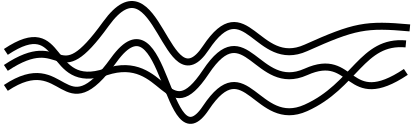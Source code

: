 <?xml version="1.0" encoding="UTF-8"?>
<dia:diagram xmlns:dia="http://www.lysator.liu.se/~alla/dia/">
  <dia:layer name="Segundo plano" visible="true" connectable="true" active="true">
    <dia:object type="Standard - BezierLine" version="0" id="O0">
      <dia:attribute name="obj_pos">
        <dia:point val="12,7"/>
      </dia:attribute>
      <dia:attribute name="obj_bb">
        <dia:rectangle val="11.757,6.257;32.243,9.312"/>
      </dia:attribute>
      <dia:attribute name="bez_points">
        <dia:point val="12,7"/>
        <dia:point val="15,5"/>
        <dia:point val="14,9"/>
        <dia:point val="17,8"/>
        <dia:point val="20,7"/>
        <dia:point val="20,11"/>
        <dia:point val="22,8"/>
        <dia:point val="24,5"/>
        <dia:point val="24.55,9.1"/>
        <dia:point val="27,8"/>
        <dia:point val="29.45,6.9"/>
        <dia:point val="29,10"/>
        <dia:point val="32,8"/>
      </dia:attribute>
      <dia:attribute name="corner_types">
        <dia:enum val="0"/>
        <dia:enum val="0"/>
        <dia:enum val="0"/>
        <dia:enum val="0"/>
        <dia:enum val="0"/>
      </dia:attribute>
      <dia:attribute name="line_width">
        <dia:real val="0.35"/>
      </dia:attribute>
    </dia:object>
    <dia:object type="Standard - BezierLine" version="0" id="O1">
      <dia:attribute name="obj_pos">
        <dia:point val="12,8.8"/>
      </dia:attribute>
      <dia:attribute name="obj_bb">
        <dia:rectangle val="11.757,6.361;32.19,10.598"/>
      </dia:attribute>
      <dia:attribute name="bez_points">
        <dia:point val="12,8.8"/>
        <dia:point val="15,6.8"/>
        <dia:point val="14.8,11"/>
        <dia:point val="17.4,7.4"/>
        <dia:point val="20,3.8"/>
        <dia:point val="20,12.8"/>
        <dia:point val="22,9.8"/>
        <dia:point val="24,6.8"/>
        <dia:point val="24.55,10.9"/>
        <dia:point val="27,9.8"/>
        <dia:point val="29.45,8.7"/>
        <dia:point val="29.8,6.4"/>
        <dia:point val="32,6.6"/>
      </dia:attribute>
      <dia:attribute name="corner_types">
        <dia:enum val="0"/>
        <dia:enum val="0"/>
        <dia:enum val="0"/>
        <dia:enum val="0"/>
        <dia:enum val="0"/>
      </dia:attribute>
      <dia:attribute name="line_width">
        <dia:real val="0.35"/>
      </dia:attribute>
    </dia:object>
    <dia:object type="Standard - BezierLine" version="0" id="O2">
      <dia:attribute name="obj_pos">
        <dia:point val="12,7.8"/>
      </dia:attribute>
      <dia:attribute name="obj_bb">
        <dia:rectangle val="11.757,4.455;32.39,8.043"/>
      </dia:attribute>
      <dia:attribute name="bez_points">
        <dia:point val="12,7.8"/>
        <dia:point val="15,5.8"/>
        <dia:point val="14.4,9.2"/>
        <dia:point val="17,5.6"/>
        <dia:point val="19.6,2"/>
        <dia:point val="20,9.8"/>
        <dia:point val="22,6.8"/>
        <dia:point val="24,3.8"/>
        <dia:point val="24.55,7.9"/>
        <dia:point val="27,6.8"/>
        <dia:point val="29.45,5.7"/>
        <dia:point val="30,5.6"/>
        <dia:point val="32.2,5.8"/>
      </dia:attribute>
      <dia:attribute name="corner_types">
        <dia:enum val="0"/>
        <dia:enum val="0"/>
        <dia:enum val="0"/>
        <dia:enum val="0"/>
        <dia:enum val="0"/>
      </dia:attribute>
      <dia:attribute name="line_width">
        <dia:real val="0.35"/>
      </dia:attribute>
    </dia:object>
  </dia:layer>
</dia:diagram>
